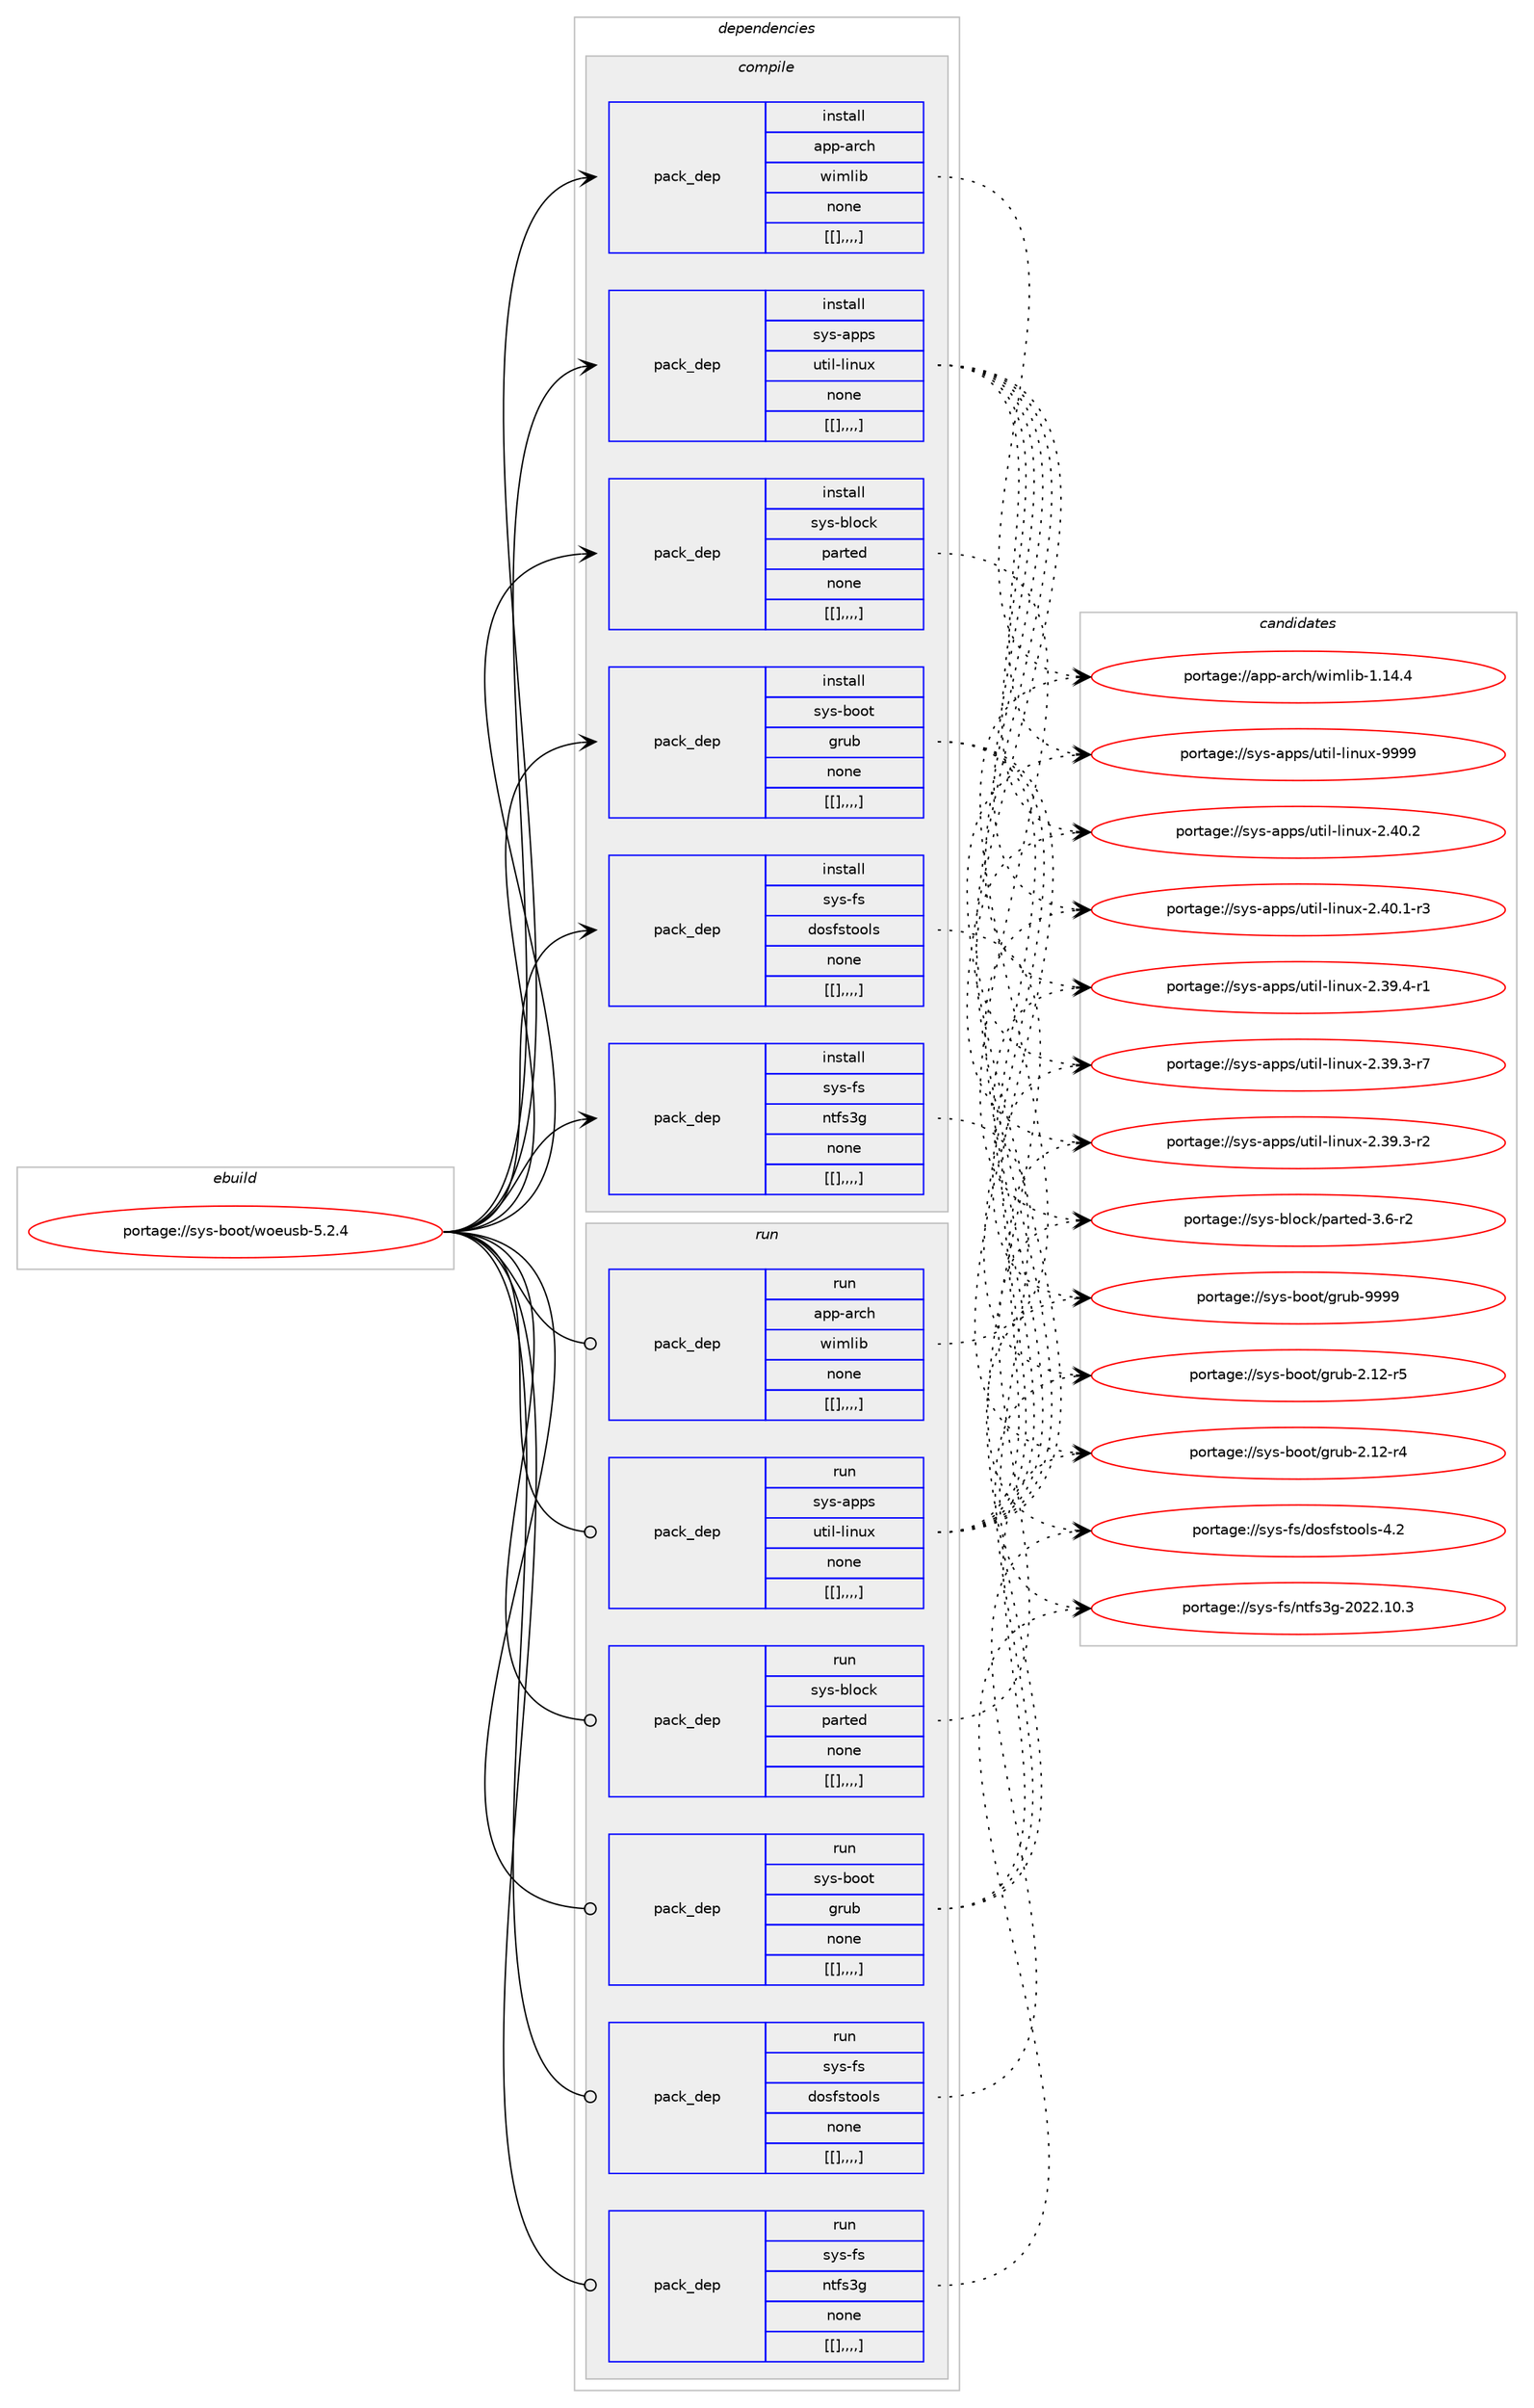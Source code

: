 digraph prolog {

# *************
# Graph options
# *************

newrank=true;
concentrate=true;
compound=true;
graph [rankdir=LR,fontname=Helvetica,fontsize=10,ranksep=1.5];#, ranksep=2.5, nodesep=0.2];
edge  [arrowhead=vee];
node  [fontname=Helvetica,fontsize=10];

# **********
# The ebuild
# **********

subgraph cluster_leftcol {
color=gray;
label=<<i>ebuild</i>>;
id [label="portage://sys-boot/woeusb-5.2.4", color=red, width=4, href="../sys-boot/woeusb-5.2.4.svg"];
}

# ****************
# The dependencies
# ****************

subgraph cluster_midcol {
color=gray;
label=<<i>dependencies</i>>;
subgraph cluster_compile {
fillcolor="#eeeeee";
style=filled;
label=<<i>compile</i>>;
subgraph pack324668 {
dependency445912 [label=<<TABLE BORDER="0" CELLBORDER="1" CELLSPACING="0" CELLPADDING="4" WIDTH="220"><TR><TD ROWSPAN="6" CELLPADDING="30">pack_dep</TD></TR><TR><TD WIDTH="110">install</TD></TR><TR><TD>app-arch</TD></TR><TR><TD>wimlib</TD></TR><TR><TD>none</TD></TR><TR><TD>[[],,,,]</TD></TR></TABLE>>, shape=none, color=blue];
}
id:e -> dependency445912:w [weight=20,style="solid",arrowhead="vee"];
subgraph pack324669 {
dependency445913 [label=<<TABLE BORDER="0" CELLBORDER="1" CELLSPACING="0" CELLPADDING="4" WIDTH="220"><TR><TD ROWSPAN="6" CELLPADDING="30">pack_dep</TD></TR><TR><TD WIDTH="110">install</TD></TR><TR><TD>sys-apps</TD></TR><TR><TD>util-linux</TD></TR><TR><TD>none</TD></TR><TR><TD>[[],,,,]</TD></TR></TABLE>>, shape=none, color=blue];
}
id:e -> dependency445913:w [weight=20,style="solid",arrowhead="vee"];
subgraph pack324670 {
dependency445914 [label=<<TABLE BORDER="0" CELLBORDER="1" CELLSPACING="0" CELLPADDING="4" WIDTH="220"><TR><TD ROWSPAN="6" CELLPADDING="30">pack_dep</TD></TR><TR><TD WIDTH="110">install</TD></TR><TR><TD>sys-block</TD></TR><TR><TD>parted</TD></TR><TR><TD>none</TD></TR><TR><TD>[[],,,,]</TD></TR></TABLE>>, shape=none, color=blue];
}
id:e -> dependency445914:w [weight=20,style="solid",arrowhead="vee"];
subgraph pack324671 {
dependency445915 [label=<<TABLE BORDER="0" CELLBORDER="1" CELLSPACING="0" CELLPADDING="4" WIDTH="220"><TR><TD ROWSPAN="6" CELLPADDING="30">pack_dep</TD></TR><TR><TD WIDTH="110">install</TD></TR><TR><TD>sys-boot</TD></TR><TR><TD>grub</TD></TR><TR><TD>none</TD></TR><TR><TD>[[],,,,]</TD></TR></TABLE>>, shape=none, color=blue];
}
id:e -> dependency445915:w [weight=20,style="solid",arrowhead="vee"];
subgraph pack324672 {
dependency445916 [label=<<TABLE BORDER="0" CELLBORDER="1" CELLSPACING="0" CELLPADDING="4" WIDTH="220"><TR><TD ROWSPAN="6" CELLPADDING="30">pack_dep</TD></TR><TR><TD WIDTH="110">install</TD></TR><TR><TD>sys-fs</TD></TR><TR><TD>dosfstools</TD></TR><TR><TD>none</TD></TR><TR><TD>[[],,,,]</TD></TR></TABLE>>, shape=none, color=blue];
}
id:e -> dependency445916:w [weight=20,style="solid",arrowhead="vee"];
subgraph pack324673 {
dependency445917 [label=<<TABLE BORDER="0" CELLBORDER="1" CELLSPACING="0" CELLPADDING="4" WIDTH="220"><TR><TD ROWSPAN="6" CELLPADDING="30">pack_dep</TD></TR><TR><TD WIDTH="110">install</TD></TR><TR><TD>sys-fs</TD></TR><TR><TD>ntfs3g</TD></TR><TR><TD>none</TD></TR><TR><TD>[[],,,,]</TD></TR></TABLE>>, shape=none, color=blue];
}
id:e -> dependency445917:w [weight=20,style="solid",arrowhead="vee"];
}
subgraph cluster_compileandrun {
fillcolor="#eeeeee";
style=filled;
label=<<i>compile and run</i>>;
}
subgraph cluster_run {
fillcolor="#eeeeee";
style=filled;
label=<<i>run</i>>;
subgraph pack324674 {
dependency445918 [label=<<TABLE BORDER="0" CELLBORDER="1" CELLSPACING="0" CELLPADDING="4" WIDTH="220"><TR><TD ROWSPAN="6" CELLPADDING="30">pack_dep</TD></TR><TR><TD WIDTH="110">run</TD></TR><TR><TD>app-arch</TD></TR><TR><TD>wimlib</TD></TR><TR><TD>none</TD></TR><TR><TD>[[],,,,]</TD></TR></TABLE>>, shape=none, color=blue];
}
id:e -> dependency445918:w [weight=20,style="solid",arrowhead="odot"];
subgraph pack324675 {
dependency445919 [label=<<TABLE BORDER="0" CELLBORDER="1" CELLSPACING="0" CELLPADDING="4" WIDTH="220"><TR><TD ROWSPAN="6" CELLPADDING="30">pack_dep</TD></TR><TR><TD WIDTH="110">run</TD></TR><TR><TD>sys-apps</TD></TR><TR><TD>util-linux</TD></TR><TR><TD>none</TD></TR><TR><TD>[[],,,,]</TD></TR></TABLE>>, shape=none, color=blue];
}
id:e -> dependency445919:w [weight=20,style="solid",arrowhead="odot"];
subgraph pack324676 {
dependency445920 [label=<<TABLE BORDER="0" CELLBORDER="1" CELLSPACING="0" CELLPADDING="4" WIDTH="220"><TR><TD ROWSPAN="6" CELLPADDING="30">pack_dep</TD></TR><TR><TD WIDTH="110">run</TD></TR><TR><TD>sys-block</TD></TR><TR><TD>parted</TD></TR><TR><TD>none</TD></TR><TR><TD>[[],,,,]</TD></TR></TABLE>>, shape=none, color=blue];
}
id:e -> dependency445920:w [weight=20,style="solid",arrowhead="odot"];
subgraph pack324677 {
dependency445921 [label=<<TABLE BORDER="0" CELLBORDER="1" CELLSPACING="0" CELLPADDING="4" WIDTH="220"><TR><TD ROWSPAN="6" CELLPADDING="30">pack_dep</TD></TR><TR><TD WIDTH="110">run</TD></TR><TR><TD>sys-boot</TD></TR><TR><TD>grub</TD></TR><TR><TD>none</TD></TR><TR><TD>[[],,,,]</TD></TR></TABLE>>, shape=none, color=blue];
}
id:e -> dependency445921:w [weight=20,style="solid",arrowhead="odot"];
subgraph pack324678 {
dependency445922 [label=<<TABLE BORDER="0" CELLBORDER="1" CELLSPACING="0" CELLPADDING="4" WIDTH="220"><TR><TD ROWSPAN="6" CELLPADDING="30">pack_dep</TD></TR><TR><TD WIDTH="110">run</TD></TR><TR><TD>sys-fs</TD></TR><TR><TD>dosfstools</TD></TR><TR><TD>none</TD></TR><TR><TD>[[],,,,]</TD></TR></TABLE>>, shape=none, color=blue];
}
id:e -> dependency445922:w [weight=20,style="solid",arrowhead="odot"];
subgraph pack324679 {
dependency445923 [label=<<TABLE BORDER="0" CELLBORDER="1" CELLSPACING="0" CELLPADDING="4" WIDTH="220"><TR><TD ROWSPAN="6" CELLPADDING="30">pack_dep</TD></TR><TR><TD WIDTH="110">run</TD></TR><TR><TD>sys-fs</TD></TR><TR><TD>ntfs3g</TD></TR><TR><TD>none</TD></TR><TR><TD>[[],,,,]</TD></TR></TABLE>>, shape=none, color=blue];
}
id:e -> dependency445923:w [weight=20,style="solid",arrowhead="odot"];
}
}

# **************
# The candidates
# **************

subgraph cluster_choices {
rank=same;
color=gray;
label=<<i>candidates</i>>;

subgraph choice324668 {
color=black;
nodesep=1;
choice97112112459711499104471191051091081059845494649524652 [label="portage://app-arch/wimlib-1.14.4", color=red, width=4,href="../app-arch/wimlib-1.14.4.svg"];
dependency445912:e -> choice97112112459711499104471191051091081059845494649524652:w [style=dotted,weight="100"];
}
subgraph choice324669 {
color=black;
nodesep=1;
choice115121115459711211211547117116105108451081051101171204557575757 [label="portage://sys-apps/util-linux-9999", color=red, width=4,href="../sys-apps/util-linux-9999.svg"];
choice1151211154597112112115471171161051084510810511011712045504652484650 [label="portage://sys-apps/util-linux-2.40.2", color=red, width=4,href="../sys-apps/util-linux-2.40.2.svg"];
choice11512111545971121121154711711610510845108105110117120455046524846494511451 [label="portage://sys-apps/util-linux-2.40.1-r3", color=red, width=4,href="../sys-apps/util-linux-2.40.1-r3.svg"];
choice11512111545971121121154711711610510845108105110117120455046515746524511449 [label="portage://sys-apps/util-linux-2.39.4-r1", color=red, width=4,href="../sys-apps/util-linux-2.39.4-r1.svg"];
choice11512111545971121121154711711610510845108105110117120455046515746514511455 [label="portage://sys-apps/util-linux-2.39.3-r7", color=red, width=4,href="../sys-apps/util-linux-2.39.3-r7.svg"];
choice11512111545971121121154711711610510845108105110117120455046515746514511450 [label="portage://sys-apps/util-linux-2.39.3-r2", color=red, width=4,href="../sys-apps/util-linux-2.39.3-r2.svg"];
dependency445913:e -> choice115121115459711211211547117116105108451081051101171204557575757:w [style=dotted,weight="100"];
dependency445913:e -> choice1151211154597112112115471171161051084510810511011712045504652484650:w [style=dotted,weight="100"];
dependency445913:e -> choice11512111545971121121154711711610510845108105110117120455046524846494511451:w [style=dotted,weight="100"];
dependency445913:e -> choice11512111545971121121154711711610510845108105110117120455046515746524511449:w [style=dotted,weight="100"];
dependency445913:e -> choice11512111545971121121154711711610510845108105110117120455046515746514511455:w [style=dotted,weight="100"];
dependency445913:e -> choice11512111545971121121154711711610510845108105110117120455046515746514511450:w [style=dotted,weight="100"];
}
subgraph choice324670 {
color=black;
nodesep=1;
choice1151211154598108111991074711297114116101100455146544511450 [label="portage://sys-block/parted-3.6-r2", color=red, width=4,href="../sys-block/parted-3.6-r2.svg"];
dependency445914:e -> choice1151211154598108111991074711297114116101100455146544511450:w [style=dotted,weight="100"];
}
subgraph choice324671 {
color=black;
nodesep=1;
choice115121115459811111111647103114117984557575757 [label="portage://sys-boot/grub-9999", color=red, width=4,href="../sys-boot/grub-9999.svg"];
choice1151211154598111111116471031141179845504649504511453 [label="portage://sys-boot/grub-2.12-r5", color=red, width=4,href="../sys-boot/grub-2.12-r5.svg"];
choice1151211154598111111116471031141179845504649504511452 [label="portage://sys-boot/grub-2.12-r4", color=red, width=4,href="../sys-boot/grub-2.12-r4.svg"];
dependency445915:e -> choice115121115459811111111647103114117984557575757:w [style=dotted,weight="100"];
dependency445915:e -> choice1151211154598111111116471031141179845504649504511453:w [style=dotted,weight="100"];
dependency445915:e -> choice1151211154598111111116471031141179845504649504511452:w [style=dotted,weight="100"];
}
subgraph choice324672 {
color=black;
nodesep=1;
choice115121115451021154710011111510211511611111110811545524650 [label="portage://sys-fs/dosfstools-4.2", color=red, width=4,href="../sys-fs/dosfstools-4.2.svg"];
dependency445916:e -> choice115121115451021154710011111510211511611111110811545524650:w [style=dotted,weight="100"];
}
subgraph choice324673 {
color=black;
nodesep=1;
choice11512111545102115471101161021155110345504850504649484651 [label="portage://sys-fs/ntfs3g-2022.10.3", color=red, width=4,href="../sys-fs/ntfs3g-2022.10.3.svg"];
dependency445917:e -> choice11512111545102115471101161021155110345504850504649484651:w [style=dotted,weight="100"];
}
subgraph choice324674 {
color=black;
nodesep=1;
choice97112112459711499104471191051091081059845494649524652 [label="portage://app-arch/wimlib-1.14.4", color=red, width=4,href="../app-arch/wimlib-1.14.4.svg"];
dependency445918:e -> choice97112112459711499104471191051091081059845494649524652:w [style=dotted,weight="100"];
}
subgraph choice324675 {
color=black;
nodesep=1;
choice115121115459711211211547117116105108451081051101171204557575757 [label="portage://sys-apps/util-linux-9999", color=red, width=4,href="../sys-apps/util-linux-9999.svg"];
choice1151211154597112112115471171161051084510810511011712045504652484650 [label="portage://sys-apps/util-linux-2.40.2", color=red, width=4,href="../sys-apps/util-linux-2.40.2.svg"];
choice11512111545971121121154711711610510845108105110117120455046524846494511451 [label="portage://sys-apps/util-linux-2.40.1-r3", color=red, width=4,href="../sys-apps/util-linux-2.40.1-r3.svg"];
choice11512111545971121121154711711610510845108105110117120455046515746524511449 [label="portage://sys-apps/util-linux-2.39.4-r1", color=red, width=4,href="../sys-apps/util-linux-2.39.4-r1.svg"];
choice11512111545971121121154711711610510845108105110117120455046515746514511455 [label="portage://sys-apps/util-linux-2.39.3-r7", color=red, width=4,href="../sys-apps/util-linux-2.39.3-r7.svg"];
choice11512111545971121121154711711610510845108105110117120455046515746514511450 [label="portage://sys-apps/util-linux-2.39.3-r2", color=red, width=4,href="../sys-apps/util-linux-2.39.3-r2.svg"];
dependency445919:e -> choice115121115459711211211547117116105108451081051101171204557575757:w [style=dotted,weight="100"];
dependency445919:e -> choice1151211154597112112115471171161051084510810511011712045504652484650:w [style=dotted,weight="100"];
dependency445919:e -> choice11512111545971121121154711711610510845108105110117120455046524846494511451:w [style=dotted,weight="100"];
dependency445919:e -> choice11512111545971121121154711711610510845108105110117120455046515746524511449:w [style=dotted,weight="100"];
dependency445919:e -> choice11512111545971121121154711711610510845108105110117120455046515746514511455:w [style=dotted,weight="100"];
dependency445919:e -> choice11512111545971121121154711711610510845108105110117120455046515746514511450:w [style=dotted,weight="100"];
}
subgraph choice324676 {
color=black;
nodesep=1;
choice1151211154598108111991074711297114116101100455146544511450 [label="portage://sys-block/parted-3.6-r2", color=red, width=4,href="../sys-block/parted-3.6-r2.svg"];
dependency445920:e -> choice1151211154598108111991074711297114116101100455146544511450:w [style=dotted,weight="100"];
}
subgraph choice324677 {
color=black;
nodesep=1;
choice115121115459811111111647103114117984557575757 [label="portage://sys-boot/grub-9999", color=red, width=4,href="../sys-boot/grub-9999.svg"];
choice1151211154598111111116471031141179845504649504511453 [label="portage://sys-boot/grub-2.12-r5", color=red, width=4,href="../sys-boot/grub-2.12-r5.svg"];
choice1151211154598111111116471031141179845504649504511452 [label="portage://sys-boot/grub-2.12-r4", color=red, width=4,href="../sys-boot/grub-2.12-r4.svg"];
dependency445921:e -> choice115121115459811111111647103114117984557575757:w [style=dotted,weight="100"];
dependency445921:e -> choice1151211154598111111116471031141179845504649504511453:w [style=dotted,weight="100"];
dependency445921:e -> choice1151211154598111111116471031141179845504649504511452:w [style=dotted,weight="100"];
}
subgraph choice324678 {
color=black;
nodesep=1;
choice115121115451021154710011111510211511611111110811545524650 [label="portage://sys-fs/dosfstools-4.2", color=red, width=4,href="../sys-fs/dosfstools-4.2.svg"];
dependency445922:e -> choice115121115451021154710011111510211511611111110811545524650:w [style=dotted,weight="100"];
}
subgraph choice324679 {
color=black;
nodesep=1;
choice11512111545102115471101161021155110345504850504649484651 [label="portage://sys-fs/ntfs3g-2022.10.3", color=red, width=4,href="../sys-fs/ntfs3g-2022.10.3.svg"];
dependency445923:e -> choice11512111545102115471101161021155110345504850504649484651:w [style=dotted,weight="100"];
}
}

}
